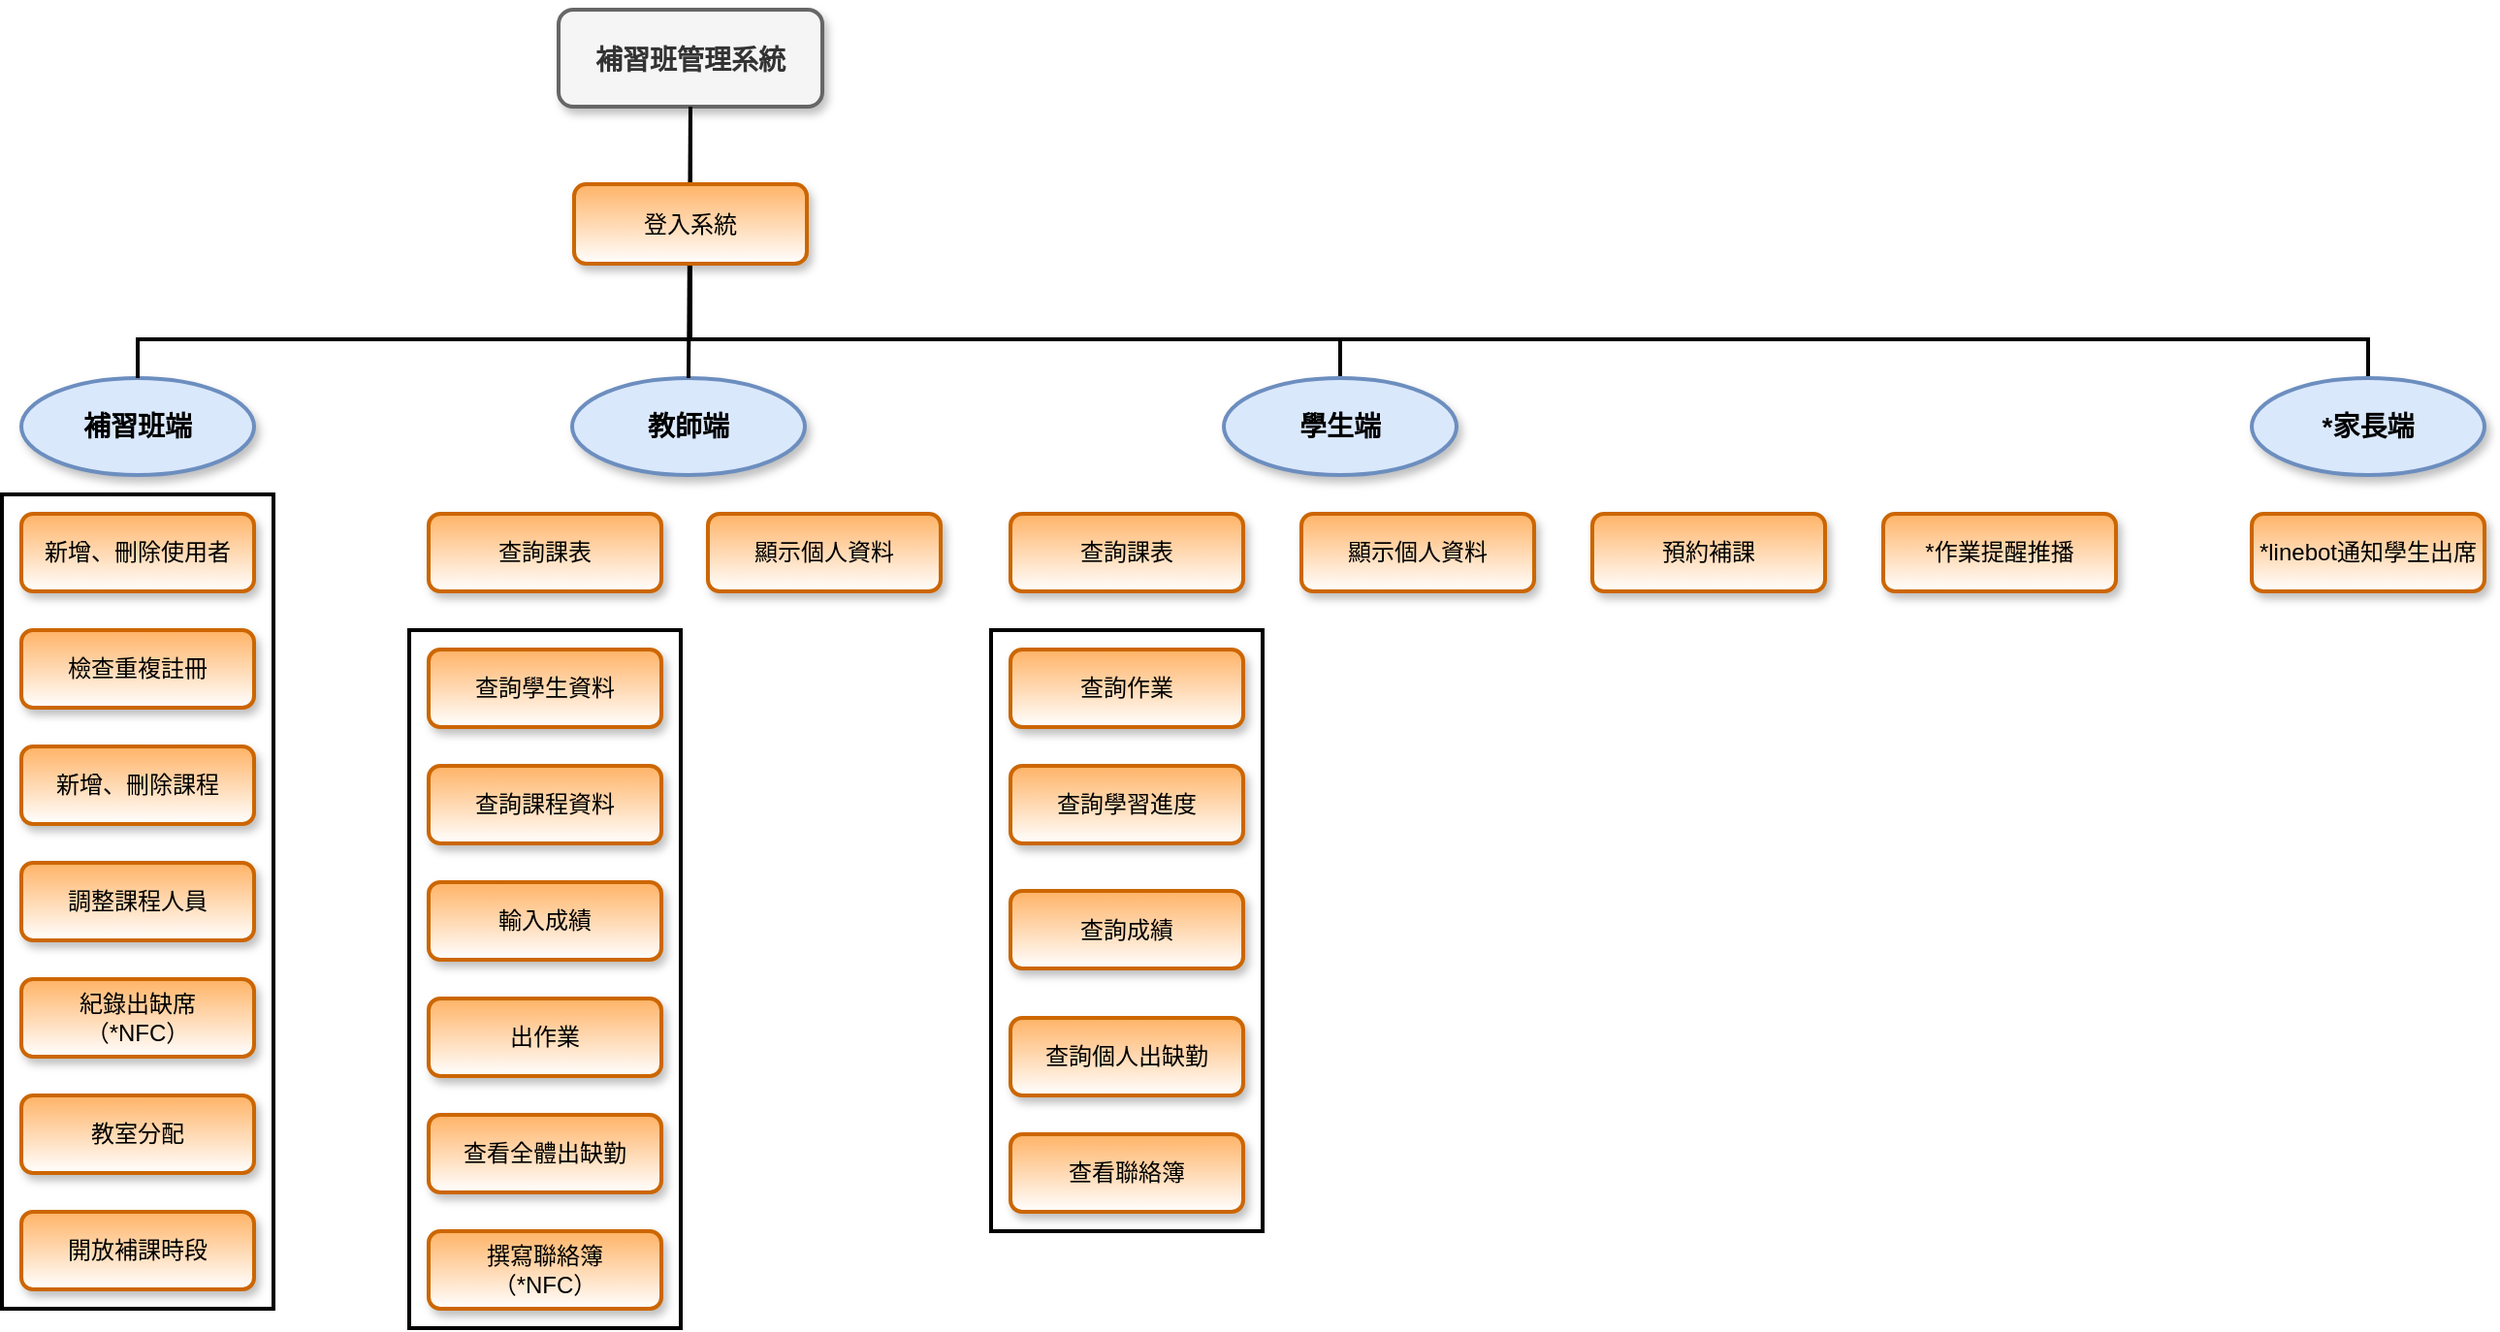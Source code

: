 <mxfile version="13.8.1" type="github">
  <diagram id="y-0cmg7VaYRoWeIbfK26" name="Page-1">
    <mxGraphModel dx="881" dy="548" grid="1" gridSize="10" guides="1" tooltips="1" connect="1" arrows="1" fold="1" page="1" pageScale="1" pageWidth="827" pageHeight="1169" math="0" shadow="0">
      <root>
        <mxCell id="0" />
        <mxCell id="1" parent="0" />
        <mxCell id="uTZFLyO1zt8zuTEsig---56" value="" style="rounded=0;whiteSpace=wrap;html=1;shadow=0;labelBackgroundColor=none;strokeWidth=2;glass=0;fillColor=none;" vertex="1" parent="1">
          <mxGeometry x="560" y="340" width="140" height="310" as="geometry" />
        </mxCell>
        <mxCell id="uTZFLyO1zt8zuTEsig---54" value="" style="rounded=0;whiteSpace=wrap;html=1;shadow=0;labelBackgroundColor=none;strokeWidth=2;glass=0;fillColor=none;" vertex="1" parent="1">
          <mxGeometry x="260" y="340" width="140" height="360" as="geometry" />
        </mxCell>
        <mxCell id="uTZFLyO1zt8zuTEsig---55" value="" style="rounded=0;whiteSpace=wrap;html=1;shadow=0;labelBackgroundColor=none;strokeWidth=2;glass=0;fillColor=none;" vertex="1" parent="1">
          <mxGeometry x="50" y="270" width="140" height="420" as="geometry" />
        </mxCell>
        <mxCell id="uTZFLyO1zt8zuTEsig---25" value="" style="group" vertex="1" connectable="0" parent="1">
          <mxGeometry x="100" y="110" width="610" height="150" as="geometry" />
        </mxCell>
        <mxCell id="uTZFLyO1zt8zuTEsig---4" value="&lt;font style=&quot;font-size: 14px&quot;&gt;&lt;span&gt;補習班端&lt;/span&gt;&lt;/font&gt;" style="ellipse;whiteSpace=wrap;html=1;shadow=1;strokeColor=#6c8ebf;strokeWidth=2;gradientDirection=west;fillColor=#dae8fc;fontStyle=1;labelBackgroundColor=none;" vertex="1" parent="uTZFLyO1zt8zuTEsig---25">
          <mxGeometry x="-40" y="100" width="120" height="50" as="geometry" />
        </mxCell>
        <mxCell id="uTZFLyO1zt8zuTEsig---7" value="&lt;font style=&quot;font-size: 14px&quot;&gt;&lt;span&gt;教師端&lt;/span&gt;&lt;/font&gt;" style="ellipse;whiteSpace=wrap;html=1;shadow=1;strokeColor=#6c8ebf;strokeWidth=2;gradientDirection=west;fillColor=#dae8fc;fontStyle=1;labelBackgroundColor=none;" vertex="1" parent="uTZFLyO1zt8zuTEsig---25">
          <mxGeometry x="244" y="100" width="120" height="50" as="geometry" />
        </mxCell>
        <mxCell id="uTZFLyO1zt8zuTEsig---3" value="&lt;span&gt;&lt;font style=&quot;font-size: 14px&quot;&gt;補習班管理系統&lt;/font&gt;&lt;/span&gt;" style="rounded=1;whiteSpace=wrap;html=1;shadow=1;strokeColor=#666666;fontSize=16;strokeWidth=2;gradientDirection=west;fillColor=#f5f5f5;fontColor=#333333;fontStyle=1;labelBackgroundColor=none;" vertex="1" parent="1">
          <mxGeometry x="337" y="20" width="136" height="50" as="geometry" />
        </mxCell>
        <mxCell id="uTZFLyO1zt8zuTEsig---20" value="" style="endArrow=none;html=1;entryX=0.5;entryY=1;entryDx=0;entryDy=0;exitX=0.5;exitY=0;exitDx=0;exitDy=0;rounded=0;width=20px;strokeWidth=2;fontStyle=1;labelBackgroundColor=none;" edge="1" parent="1" source="uTZFLyO1zt8zuTEsig---4" target="uTZFLyO1zt8zuTEsig---3">
          <mxGeometry width="50" height="50" relative="1" as="geometry">
            <mxPoint x="381" y="330" as="sourcePoint" />
            <mxPoint x="431" y="280" as="targetPoint" />
            <Array as="points">
              <mxPoint x="120" y="190" />
              <mxPoint x="405" y="190" />
            </Array>
          </mxGeometry>
        </mxCell>
        <mxCell id="uTZFLyO1zt8zuTEsig---23" value="" style="endArrow=none;html=1;entryX=0.5;entryY=1;entryDx=0;entryDy=0;exitX=0.5;exitY=0;exitDx=0;exitDy=0;rounded=0;strokeWidth=2;fontStyle=1;labelBackgroundColor=none;" edge="1" parent="1" source="uTZFLyO1zt8zuTEsig---6" target="uTZFLyO1zt8zuTEsig---3">
          <mxGeometry width="50" height="50" relative="1" as="geometry">
            <mxPoint x="381" y="330" as="sourcePoint" />
            <mxPoint x="431" y="280" as="targetPoint" />
            <Array as="points">
              <mxPoint x="740" y="190" />
              <mxPoint x="405" y="190" />
            </Array>
          </mxGeometry>
        </mxCell>
        <mxCell id="uTZFLyO1zt8zuTEsig---24" value="" style="endArrow=none;html=1;entryX=0.5;entryY=1;entryDx=0;entryDy=0;exitX=0.5;exitY=0;exitDx=0;exitDy=0;strokeWidth=2;rounded=0;fontStyle=1;labelBackgroundColor=none;" edge="1" parent="1" source="uTZFLyO1zt8zuTEsig---7" target="uTZFLyO1zt8zuTEsig---3">
          <mxGeometry width="50" height="50" relative="1" as="geometry">
            <mxPoint x="381" y="330" as="sourcePoint" />
            <mxPoint x="431" y="280" as="targetPoint" />
          </mxGeometry>
        </mxCell>
        <mxCell id="uTZFLyO1zt8zuTEsig---27" value="查詢課表" style="rounded=1;whiteSpace=wrap;html=1;shadow=1;labelBackgroundColor=none;strokeColor=#CC6600;strokeWidth=2;fillColor=#FFB366;gradientColor=#ffffff;" vertex="1" parent="1">
          <mxGeometry x="270" y="280" width="120" height="40" as="geometry" />
        </mxCell>
        <mxCell id="uTZFLyO1zt8zuTEsig---6" value="&lt;font style=&quot;font-size: 14px&quot;&gt;&lt;span&gt;學生端&lt;/span&gt;&lt;/font&gt;" style="ellipse;whiteSpace=wrap;html=1;shadow=1;strokeColor=#6c8ebf;strokeWidth=2;gradientDirection=west;fillColor=#dae8fc;fontStyle=1;labelBackgroundColor=none;" vertex="1" parent="1">
          <mxGeometry x="680" y="210" width="120" height="50" as="geometry" />
        </mxCell>
        <mxCell id="uTZFLyO1zt8zuTEsig---37" value="查詢學習進度" style="rounded=1;whiteSpace=wrap;html=1;shadow=1;labelBackgroundColor=none;strokeColor=#CC6600;strokeWidth=2;fillColor=#FFB366;gradientColor=#ffffff;" vertex="1" parent="1">
          <mxGeometry x="570" y="410" width="120" height="40" as="geometry" />
        </mxCell>
        <mxCell id="uTZFLyO1zt8zuTEsig---38" value="查詢作業" style="rounded=1;whiteSpace=wrap;html=1;shadow=1;labelBackgroundColor=none;strokeColor=#CC6600;strokeWidth=2;fillColor=#FFB366;gradientColor=#ffffff;" vertex="1" parent="1">
          <mxGeometry x="570" y="350" width="120" height="40" as="geometry" />
        </mxCell>
        <mxCell id="uTZFLyO1zt8zuTEsig---39" value="顯示個人資料" style="rounded=1;whiteSpace=wrap;html=1;shadow=1;labelBackgroundColor=none;strokeColor=#CC6600;strokeWidth=2;fillColor=#FFB366;gradientColor=#ffffff;" vertex="1" parent="1">
          <mxGeometry x="414" y="280" width="120" height="40" as="geometry" />
        </mxCell>
        <mxCell id="uTZFLyO1zt8zuTEsig---40" value="查詢課程資料" style="rounded=1;whiteSpace=wrap;html=1;shadow=1;labelBackgroundColor=none;strokeColor=#CC6600;strokeWidth=2;fillColor=#FFB366;gradientColor=#ffffff;" vertex="1" parent="1">
          <mxGeometry x="270" y="410" width="120" height="40" as="geometry" />
        </mxCell>
        <mxCell id="uTZFLyO1zt8zuTEsig---41" value="查詢學生資料" style="rounded=1;whiteSpace=wrap;html=1;shadow=1;labelBackgroundColor=none;strokeColor=#CC6600;strokeWidth=2;fillColor=#FFB366;gradientColor=#ffffff;" vertex="1" parent="1">
          <mxGeometry x="270" y="350" width="120" height="40" as="geometry" />
        </mxCell>
        <mxCell id="uTZFLyO1zt8zuTEsig---44" value="查詢課表" style="rounded=1;whiteSpace=wrap;html=1;shadow=1;labelBackgroundColor=none;strokeColor=#CC6600;strokeWidth=2;fillColor=#FFB366;gradientColor=#ffffff;" vertex="1" parent="1">
          <mxGeometry x="570" y="280" width="120" height="40" as="geometry" />
        </mxCell>
        <mxCell id="uTZFLyO1zt8zuTEsig---45" value="顯示個人資料" style="rounded=1;whiteSpace=wrap;html=1;shadow=1;labelBackgroundColor=none;strokeColor=#CC6600;strokeWidth=2;fillColor=#FFB366;gradientColor=#ffffff;" vertex="1" parent="1">
          <mxGeometry x="720" y="280" width="120" height="40" as="geometry" />
        </mxCell>
        <mxCell id="uTZFLyO1zt8zuTEsig---47" value="查詢個人出缺勤" style="rounded=1;whiteSpace=wrap;html=1;shadow=1;labelBackgroundColor=none;strokeColor=#CC6600;strokeWidth=2;fillColor=#FFB366;gradientColor=#ffffff;" vertex="1" parent="1">
          <mxGeometry x="570" y="540" width="120" height="40" as="geometry" />
        </mxCell>
        <mxCell id="uTZFLyO1zt8zuTEsig---48" value="查詢成績" style="rounded=1;whiteSpace=wrap;html=1;shadow=1;labelBackgroundColor=none;strokeColor=#CC6600;strokeWidth=2;fillColor=#FFB366;gradientColor=#ffffff;" vertex="1" parent="1">
          <mxGeometry x="570" y="474.5" width="120" height="40" as="geometry" />
        </mxCell>
        <mxCell id="uTZFLyO1zt8zuTEsig---49" value="輸入成績" style="rounded=1;whiteSpace=wrap;html=1;shadow=1;labelBackgroundColor=none;strokeColor=#CC6600;strokeWidth=2;fillColor=#FFB366;gradientColor=#ffffff;" vertex="1" parent="1">
          <mxGeometry x="270" y="470" width="120" height="40" as="geometry" />
        </mxCell>
        <mxCell id="uTZFLyO1zt8zuTEsig---50" value="開放補課時段" style="rounded=1;whiteSpace=wrap;html=1;shadow=1;labelBackgroundColor=none;strokeColor=#CC6600;strokeWidth=2;fillColor=#FFB366;gradientColor=#ffffff;" vertex="1" parent="1">
          <mxGeometry x="60" y="640" width="120" height="40" as="geometry" />
        </mxCell>
        <mxCell id="uTZFLyO1zt8zuTEsig---51" value="教室分配" style="rounded=1;whiteSpace=wrap;html=1;shadow=1;labelBackgroundColor=none;strokeColor=#CC6600;strokeWidth=2;fillColor=#FFB366;gradientColor=#ffffff;" vertex="1" parent="1">
          <mxGeometry x="60" y="580" width="120" height="40" as="geometry" />
        </mxCell>
        <mxCell id="uTZFLyO1zt8zuTEsig---52" value="紀錄出缺席&lt;br&gt;（*NFC）" style="rounded=1;whiteSpace=wrap;html=1;shadow=1;labelBackgroundColor=none;strokeColor=#CC6600;strokeWidth=2;fillColor=#FFB366;gradientColor=#ffffff;" vertex="1" parent="1">
          <mxGeometry x="60" y="520" width="120" height="40" as="geometry" />
        </mxCell>
        <mxCell id="uTZFLyO1zt8zuTEsig---53" value="新增、刪除使用者" style="rounded=1;whiteSpace=wrap;html=1;shadow=1;labelBackgroundColor=none;strokeColor=#CC6600;strokeWidth=2;fillColor=#FFB366;gradientColor=#ffffff;" vertex="1" parent="1">
          <mxGeometry x="60" y="280" width="120" height="40" as="geometry" />
        </mxCell>
        <mxCell id="uTZFLyO1zt8zuTEsig---57" value="出作業" style="rounded=1;whiteSpace=wrap;html=1;shadow=1;labelBackgroundColor=none;strokeColor=#CC6600;strokeWidth=2;fillColor=#FFB366;gradientColor=#ffffff;" vertex="1" parent="1">
          <mxGeometry x="270" y="530" width="120" height="40" as="geometry" />
        </mxCell>
        <mxCell id="uTZFLyO1zt8zuTEsig---58" value="" style="endArrow=none;html=1;entryX=0.5;entryY=1;entryDx=0;entryDy=0;rounded=0;strokeWidth=2;fontStyle=1;labelBackgroundColor=none;exitX=0.5;exitY=0;exitDx=0;exitDy=0;" edge="1" parent="1" source="uTZFLyO1zt8zuTEsig---59" target="uTZFLyO1zt8zuTEsig---3">
          <mxGeometry width="50" height="50" relative="1" as="geometry">
            <mxPoint x="1000" y="190" as="sourcePoint" />
            <mxPoint x="415" y="80" as="targetPoint" />
            <Array as="points">
              <mxPoint x="1270" y="190" />
              <mxPoint x="405" y="190" />
            </Array>
          </mxGeometry>
        </mxCell>
        <mxCell id="uTZFLyO1zt8zuTEsig---26" value="登入系統" style="rounded=1;whiteSpace=wrap;html=1;shadow=1;labelBackgroundColor=none;strokeColor=#CC6600;strokeWidth=2;fillColor=#FFB366;gradientColor=#ffffff;" vertex="1" parent="1">
          <mxGeometry x="345" y="110" width="120" height="41" as="geometry" />
        </mxCell>
        <mxCell id="uTZFLyO1zt8zuTEsig---59" value="&lt;font style=&quot;font-size: 14px&quot;&gt;&lt;span&gt;*家長端&lt;/span&gt;&lt;/font&gt;" style="ellipse;whiteSpace=wrap;html=1;shadow=1;strokeColor=#6c8ebf;strokeWidth=2;gradientDirection=west;fillColor=#dae8fc;fontStyle=1;labelBackgroundColor=none;" vertex="1" parent="1">
          <mxGeometry x="1210" y="210" width="120" height="50" as="geometry" />
        </mxCell>
        <mxCell id="uTZFLyO1zt8zuTEsig---60" value="*作業提醒推播" style="rounded=1;whiteSpace=wrap;html=1;shadow=1;labelBackgroundColor=none;strokeColor=#CC6600;strokeWidth=2;fillColor=#FFB366;gradientColor=#ffffff;" vertex="1" parent="1">
          <mxGeometry x="1020" y="280" width="120" height="40" as="geometry" />
        </mxCell>
        <mxCell id="uTZFLyO1zt8zuTEsig---61" value="*linebot通知學生出席" style="rounded=1;whiteSpace=wrap;html=1;shadow=1;labelBackgroundColor=none;strokeColor=#CC6600;strokeWidth=2;fillColor=#FFB366;gradientColor=#ffffff;" vertex="1" parent="1">
          <mxGeometry x="1210" y="280" width="120" height="40" as="geometry" />
        </mxCell>
        <mxCell id="uTZFLyO1zt8zuTEsig---62" value="新增、刪除課程" style="rounded=1;whiteSpace=wrap;html=1;shadow=1;labelBackgroundColor=none;strokeColor=#CC6600;strokeWidth=2;fillColor=#FFB366;gradientColor=#ffffff;" vertex="1" parent="1">
          <mxGeometry x="60" y="400" width="120" height="40" as="geometry" />
        </mxCell>
        <mxCell id="uTZFLyO1zt8zuTEsig---63" value="預約補課" style="rounded=1;whiteSpace=wrap;html=1;shadow=1;labelBackgroundColor=none;strokeColor=#CC6600;strokeWidth=2;fillColor=#FFB366;gradientColor=#ffffff;" vertex="1" parent="1">
          <mxGeometry x="870" y="280" width="120" height="40" as="geometry" />
        </mxCell>
        <mxCell id="uTZFLyO1zt8zuTEsig---64" value="查看全體出缺勤" style="rounded=1;whiteSpace=wrap;html=1;shadow=1;labelBackgroundColor=none;strokeColor=#CC6600;strokeWidth=2;fillColor=#FFB366;gradientColor=#ffffff;" vertex="1" parent="1">
          <mxGeometry x="270" y="590" width="120" height="40" as="geometry" />
        </mxCell>
        <mxCell id="uTZFLyO1zt8zuTEsig---65" value="檢查重複註冊" style="rounded=1;whiteSpace=wrap;html=1;shadow=1;labelBackgroundColor=none;strokeColor=#CC6600;strokeWidth=2;fillColor=#FFB366;gradientColor=#ffffff;" vertex="1" parent="1">
          <mxGeometry x="60" y="340" width="120" height="40" as="geometry" />
        </mxCell>
        <mxCell id="uTZFLyO1zt8zuTEsig---66" value="調整課程人員" style="rounded=1;whiteSpace=wrap;html=1;shadow=1;labelBackgroundColor=none;strokeColor=#CC6600;strokeWidth=2;fillColor=#FFB366;gradientColor=#ffffff;" vertex="1" parent="1">
          <mxGeometry x="60" y="460" width="120" height="40" as="geometry" />
        </mxCell>
        <mxCell id="uTZFLyO1zt8zuTEsig---67" value="撰寫聯絡簿&lt;br&gt;（*NFC）" style="rounded=1;whiteSpace=wrap;html=1;shadow=1;labelBackgroundColor=none;strokeColor=#CC6600;strokeWidth=2;fillColor=#FFB366;gradientColor=#ffffff;" vertex="1" parent="1">
          <mxGeometry x="270" y="650" width="120" height="40" as="geometry" />
        </mxCell>
        <mxCell id="uTZFLyO1zt8zuTEsig---68" value="查看聯絡簿" style="rounded=1;whiteSpace=wrap;html=1;shadow=1;labelBackgroundColor=none;strokeColor=#CC6600;strokeWidth=2;fillColor=#FFB366;gradientColor=#ffffff;" vertex="1" parent="1">
          <mxGeometry x="570" y="600" width="120" height="40" as="geometry" />
        </mxCell>
      </root>
    </mxGraphModel>
  </diagram>
</mxfile>
